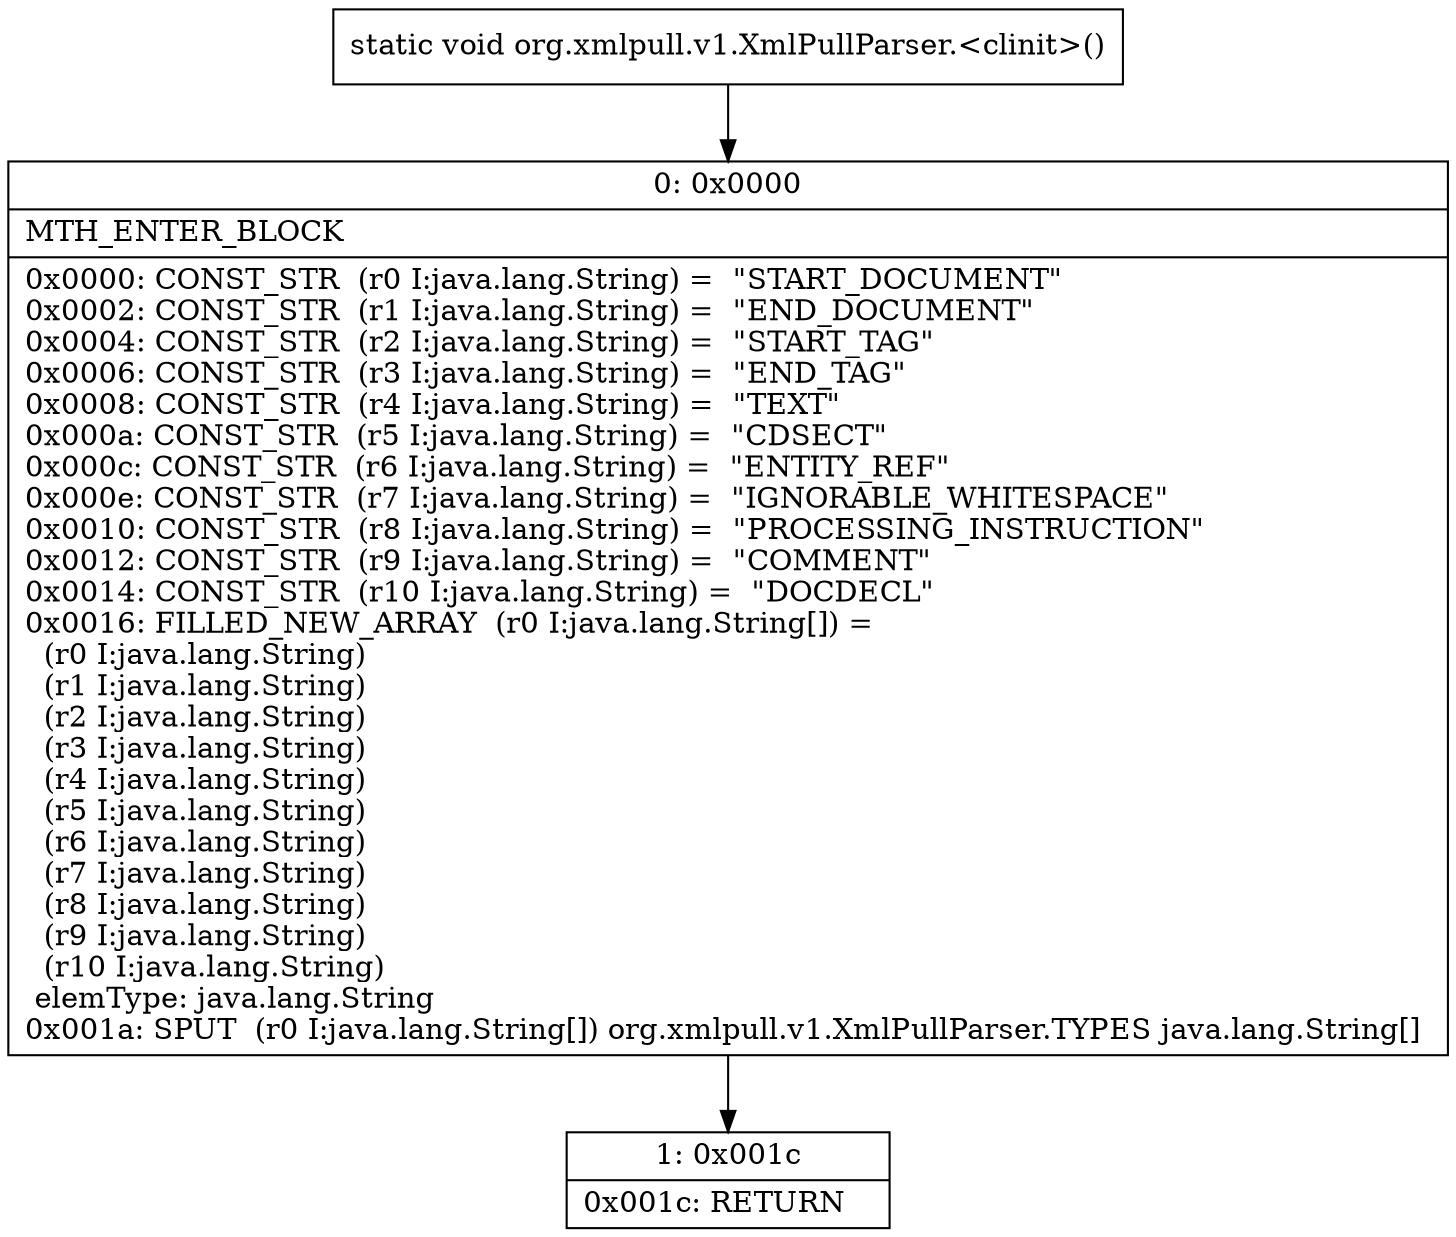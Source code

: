 digraph "CFG fororg.xmlpull.v1.XmlPullParser.\<clinit\>()V" {
Node_0 [shape=record,label="{0\:\ 0x0000|MTH_ENTER_BLOCK\l|0x0000: CONST_STR  (r0 I:java.lang.String) =  \"START_DOCUMENT\" \l0x0002: CONST_STR  (r1 I:java.lang.String) =  \"END_DOCUMENT\" \l0x0004: CONST_STR  (r2 I:java.lang.String) =  \"START_TAG\" \l0x0006: CONST_STR  (r3 I:java.lang.String) =  \"END_TAG\" \l0x0008: CONST_STR  (r4 I:java.lang.String) =  \"TEXT\" \l0x000a: CONST_STR  (r5 I:java.lang.String) =  \"CDSECT\" \l0x000c: CONST_STR  (r6 I:java.lang.String) =  \"ENTITY_REF\" \l0x000e: CONST_STR  (r7 I:java.lang.String) =  \"IGNORABLE_WHITESPACE\" \l0x0010: CONST_STR  (r8 I:java.lang.String) =  \"PROCESSING_INSTRUCTION\" \l0x0012: CONST_STR  (r9 I:java.lang.String) =  \"COMMENT\" \l0x0014: CONST_STR  (r10 I:java.lang.String) =  \"DOCDECL\" \l0x0016: FILLED_NEW_ARRAY  (r0 I:java.lang.String[]) = \l  (r0 I:java.lang.String)\l  (r1 I:java.lang.String)\l  (r2 I:java.lang.String)\l  (r3 I:java.lang.String)\l  (r4 I:java.lang.String)\l  (r5 I:java.lang.String)\l  (r6 I:java.lang.String)\l  (r7 I:java.lang.String)\l  (r8 I:java.lang.String)\l  (r9 I:java.lang.String)\l  (r10 I:java.lang.String)\l elemType: java.lang.String \l0x001a: SPUT  (r0 I:java.lang.String[]) org.xmlpull.v1.XmlPullParser.TYPES java.lang.String[] \l}"];
Node_1 [shape=record,label="{1\:\ 0x001c|0x001c: RETURN   \l}"];
MethodNode[shape=record,label="{static void org.xmlpull.v1.XmlPullParser.\<clinit\>() }"];
MethodNode -> Node_0;
Node_0 -> Node_1;
}

